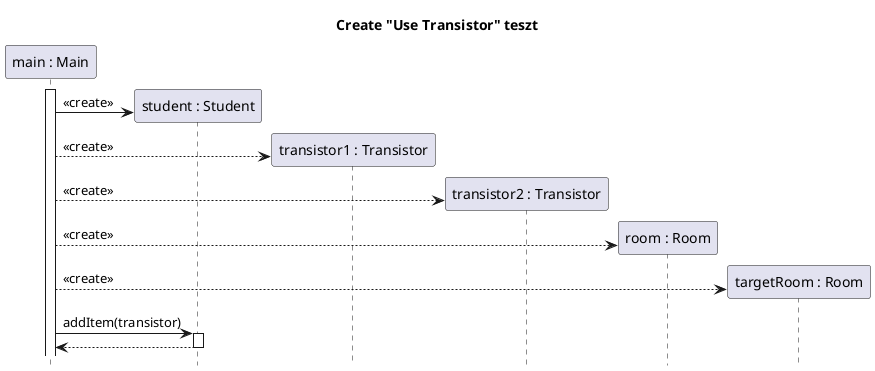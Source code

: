 @startuml student-use-transistor-create
title Create "Use Transistor" teszt
hide footbox

participant "main : Main" as main
participant "student : Student" as student
participant "transistor1 : Transistor" as tr
participant "transistor2 : Transistor" as tr2
participant "room : Room" as room
participant "targetRoom : Room" as targetRoom

main++
create student
main -> student : <<create>>
create tr
main --> tr : <<create>>
create tr2
main --> tr2 : <<create>>
create room
main --> room : <<create>>
create targetRoom
main --> targetRoom : <<create>>
main -> student ++ : addItem(transistor)
return


@enduml